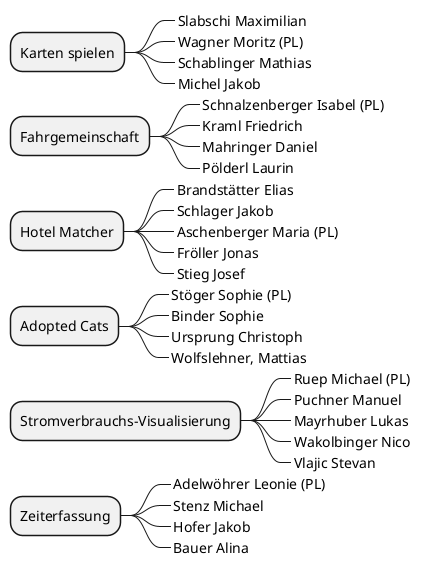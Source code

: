@startmindmap
* Karten spielen
**_ Slabschi Maximilian
**_ Wagner Moritz (PL)
**_ Schablinger Mathias
**_ Michel Jakob
* Fahrgemeinschaft
**_ Schnalzenberger Isabel (PL)
**_ Kraml Friedrich
**_ Mahringer Daniel
**_ Pölderl Laurin
* Hotel Matcher
**_ Brandstätter Elias
**_ Schlager Jakob
**_ Aschenberger Maria (PL)
**_ Fröller Jonas
**_ Stieg Josef
* Adopted Cats
**_ Stöger Sophie (PL)
**_ Binder Sophie
**_ Ursprung Christoph
**_ Wolfslehner, Mattias
* Stromverbrauchs-Visualisierung
**_ Ruep Michael (PL)
**_ Puchner Manuel
**_ Mayrhuber Lukas
**_ Wakolbinger Nico
**_ Vlajic Stevan
* Zeiterfassung
**_ Adelwöhrer Leonie (PL)
**_ Stenz Michael
**_ Hofer Jakob
**_ Bauer Alina
@endmindmap
